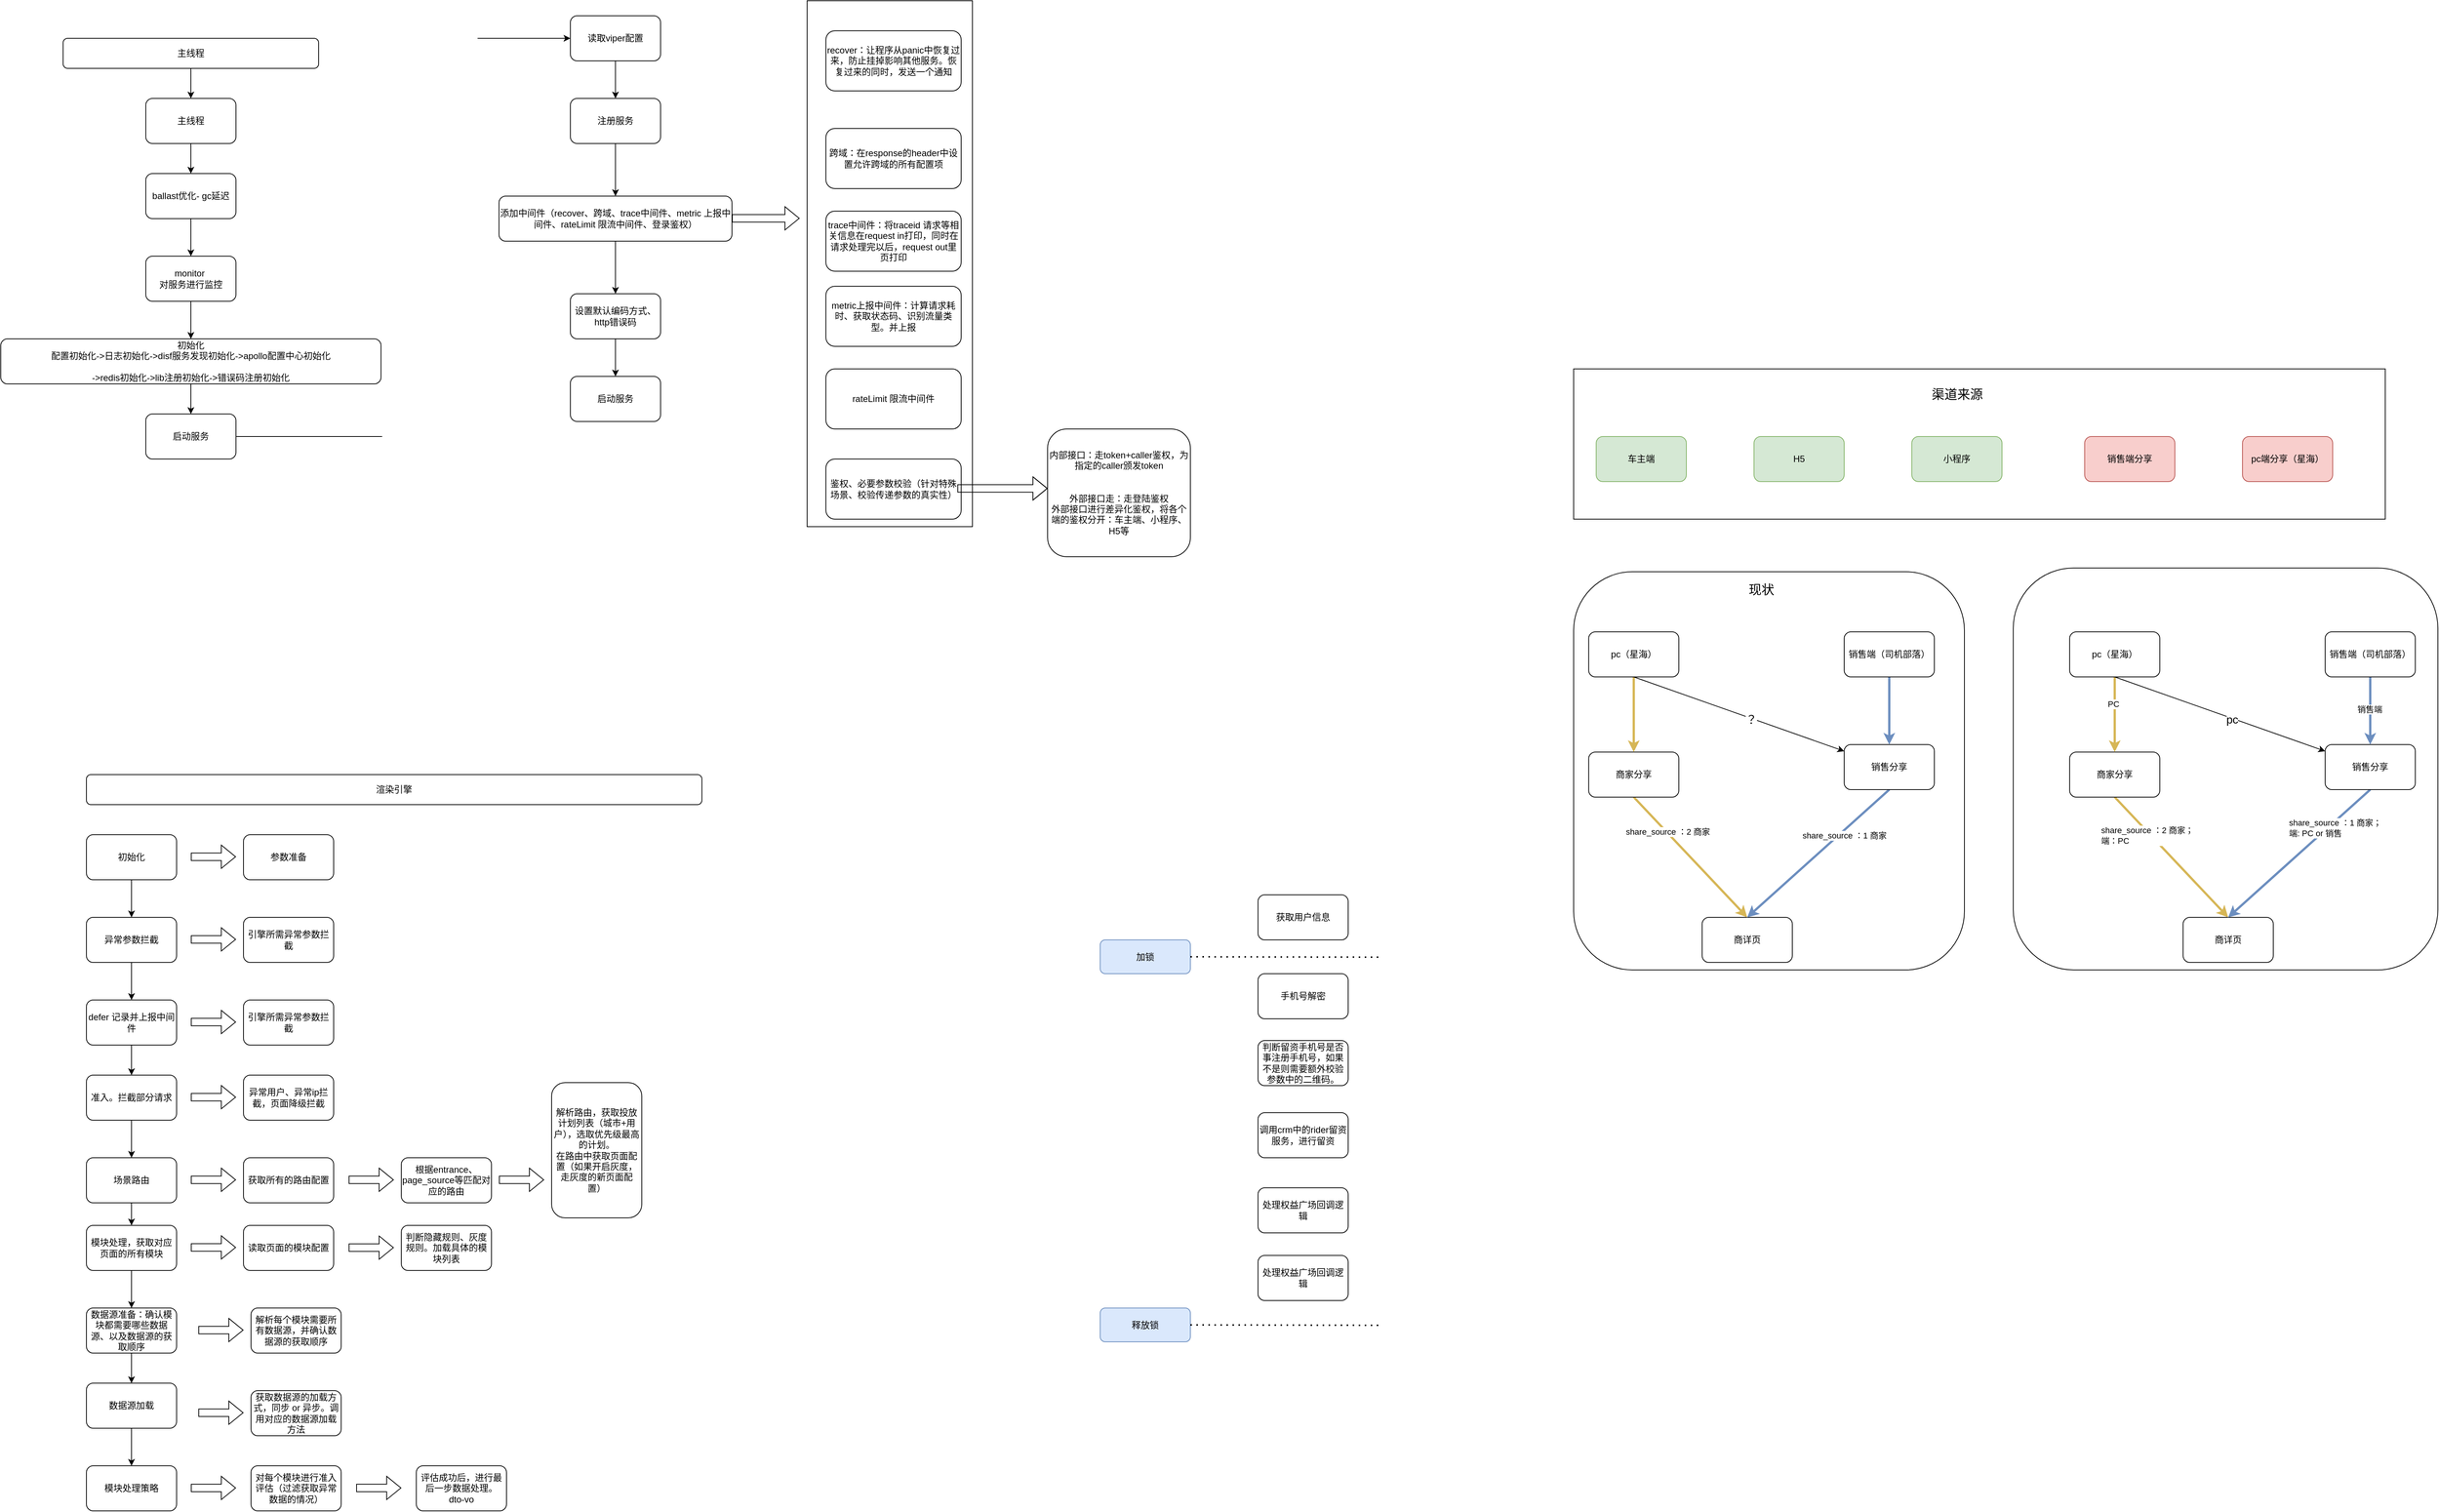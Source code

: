 <mxfile version="24.4.13" type="github">
  <diagram name="第 1 页" id="m2qNsplwGHYHztVNJcIK">
    <mxGraphModel dx="1140" dy="723" grid="1" gridSize="10" guides="1" tooltips="1" connect="1" arrows="1" fold="1" page="1" pageScale="1" pageWidth="827" pageHeight="1169" math="0" shadow="0">
      <root>
        <mxCell id="0" />
        <mxCell id="1" parent="0" />
        <mxCell id="RBHkO7N98Kv7FP020_PO-39" value="" style="rounded=0;whiteSpace=wrap;html=1;" vertex="1" parent="1">
          <mxGeometry x="2310" y="800" width="1080" height="200" as="geometry" />
        </mxCell>
        <mxCell id="RBHkO7N98Kv7FP020_PO-33" value="" style="rounded=1;whiteSpace=wrap;html=1;" vertex="1" parent="1">
          <mxGeometry x="2895" y="1065" width="565" height="535" as="geometry" />
        </mxCell>
        <mxCell id="RBHkO7N98Kv7FP020_PO-32" value="" style="rounded=1;whiteSpace=wrap;html=1;" vertex="1" parent="1">
          <mxGeometry x="2310" y="1070" width="520" height="530" as="geometry" />
        </mxCell>
        <mxCell id="95k89rPFp5nztIDtfaFW-7" value="" style="rounded=0;whiteSpace=wrap;html=1;" parent="1" vertex="1">
          <mxGeometry x="1290" y="310" width="220" height="700" as="geometry" />
        </mxCell>
        <mxCell id="81ZPTf6w29WsHrpijZJo-10" style="edgeStyle=orthogonalEdgeStyle;rounded=0;orthogonalLoop=1;jettySize=auto;html=1;exitX=0.5;exitY=1;exitDx=0;exitDy=0;" parent="1" source="81ZPTf6w29WsHrpijZJo-3" target="81ZPTf6w29WsHrpijZJo-5" edge="1">
          <mxGeometry relative="1" as="geometry" />
        </mxCell>
        <mxCell id="81ZPTf6w29WsHrpijZJo-3" value="主线程" style="rounded=1;whiteSpace=wrap;html=1;" parent="1" vertex="1">
          <mxGeometry x="300" y="360" width="340" height="40" as="geometry" />
        </mxCell>
        <mxCell id="81ZPTf6w29WsHrpijZJo-12" style="edgeStyle=orthogonalEdgeStyle;rounded=0;orthogonalLoop=1;jettySize=auto;html=1;exitX=0.5;exitY=1;exitDx=0;exitDy=0;entryX=0.5;entryY=0;entryDx=0;entryDy=0;" parent="1" source="81ZPTf6w29WsHrpijZJo-4" target="81ZPTf6w29WsHrpijZJo-7" edge="1">
          <mxGeometry relative="1" as="geometry" />
        </mxCell>
        <mxCell id="81ZPTf6w29WsHrpijZJo-4" value="ballast优化- gc延迟" style="rounded=1;whiteSpace=wrap;html=1;" parent="1" vertex="1">
          <mxGeometry x="410" y="540" width="120" height="60" as="geometry" />
        </mxCell>
        <mxCell id="81ZPTf6w29WsHrpijZJo-11" style="edgeStyle=orthogonalEdgeStyle;rounded=0;orthogonalLoop=1;jettySize=auto;html=1;exitX=0.5;exitY=1;exitDx=0;exitDy=0;entryX=0.5;entryY=0;entryDx=0;entryDy=0;" parent="1" source="81ZPTf6w29WsHrpijZJo-5" target="81ZPTf6w29WsHrpijZJo-4" edge="1">
          <mxGeometry relative="1" as="geometry" />
        </mxCell>
        <mxCell id="81ZPTf6w29WsHrpijZJo-5" value="主线程" style="rounded=1;whiteSpace=wrap;html=1;" parent="1" vertex="1">
          <mxGeometry x="410" y="440" width="120" height="60" as="geometry" />
        </mxCell>
        <mxCell id="81ZPTf6w29WsHrpijZJo-19" style="edgeStyle=orthogonalEdgeStyle;rounded=0;orthogonalLoop=1;jettySize=auto;html=1;exitX=0.5;exitY=1;exitDx=0;exitDy=0;" parent="1" source="81ZPTf6w29WsHrpijZJo-6" target="81ZPTf6w29WsHrpijZJo-15" edge="1">
          <mxGeometry relative="1" as="geometry" />
        </mxCell>
        <mxCell id="81ZPTf6w29WsHrpijZJo-6" value="读取viper配置" style="rounded=1;whiteSpace=wrap;html=1;" parent="1" vertex="1">
          <mxGeometry x="975" y="330" width="120" height="60" as="geometry" />
        </mxCell>
        <mxCell id="81ZPTf6w29WsHrpijZJo-13" style="edgeStyle=orthogonalEdgeStyle;rounded=0;orthogonalLoop=1;jettySize=auto;html=1;exitX=0.5;exitY=1;exitDx=0;exitDy=0;entryX=0.5;entryY=0;entryDx=0;entryDy=0;" parent="1" source="81ZPTf6w29WsHrpijZJo-7" target="81ZPTf6w29WsHrpijZJo-8" edge="1">
          <mxGeometry relative="1" as="geometry" />
        </mxCell>
        <mxCell id="81ZPTf6w29WsHrpijZJo-7" value="monitor&amp;nbsp;&lt;div&gt;对服务进行监控&lt;/div&gt;" style="rounded=1;whiteSpace=wrap;html=1;" parent="1" vertex="1">
          <mxGeometry x="410" y="650" width="120" height="60" as="geometry" />
        </mxCell>
        <mxCell id="81ZPTf6w29WsHrpijZJo-14" style="edgeStyle=orthogonalEdgeStyle;rounded=0;orthogonalLoop=1;jettySize=auto;html=1;exitX=0.5;exitY=1;exitDx=0;exitDy=0;" parent="1" source="81ZPTf6w29WsHrpijZJo-8" target="81ZPTf6w29WsHrpijZJo-9" edge="1">
          <mxGeometry relative="1" as="geometry" />
        </mxCell>
        <mxCell id="81ZPTf6w29WsHrpijZJo-8" value="初始化&lt;div&gt;&lt;div&gt;配置初始化-&amp;gt;日志初始化-&amp;gt;disf服务发现初始化-&amp;gt;apollo配置中心初始化&lt;/div&gt;&lt;div&gt;&amp;nbsp; &amp;nbsp;&amp;nbsp;&lt;/div&gt;&lt;div&gt;-&amp;gt;redis初始化-&amp;gt;lib注册初始化-&amp;gt;错误码注册初始化&lt;/div&gt;&lt;/div&gt;" style="rounded=1;whiteSpace=wrap;html=1;" parent="1" vertex="1">
          <mxGeometry x="217" y="760" width="506" height="60" as="geometry" />
        </mxCell>
        <mxCell id="81ZPTf6w29WsHrpijZJo-18" style="rounded=0;orthogonalLoop=1;jettySize=auto;html=1;exitX=1;exitY=0.5;exitDx=0;exitDy=0;entryX=0;entryY=0.5;entryDx=0;entryDy=0;edgeStyle=orthogonalEdgeStyle;" parent="1" source="81ZPTf6w29WsHrpijZJo-9" target="81ZPTf6w29WsHrpijZJo-6" edge="1">
          <mxGeometry relative="1" as="geometry" />
        </mxCell>
        <mxCell id="81ZPTf6w29WsHrpijZJo-9" value="启动服务" style="rounded=1;whiteSpace=wrap;html=1;" parent="1" vertex="1">
          <mxGeometry x="410" y="860" width="120" height="60" as="geometry" />
        </mxCell>
        <mxCell id="81ZPTf6w29WsHrpijZJo-20" style="edgeStyle=orthogonalEdgeStyle;rounded=0;orthogonalLoop=1;jettySize=auto;html=1;exitX=0.5;exitY=1;exitDx=0;exitDy=0;" parent="1" source="81ZPTf6w29WsHrpijZJo-15" target="81ZPTf6w29WsHrpijZJo-16" edge="1">
          <mxGeometry relative="1" as="geometry" />
        </mxCell>
        <mxCell id="81ZPTf6w29WsHrpijZJo-15" value="注册服务" style="rounded=1;whiteSpace=wrap;html=1;" parent="1" vertex="1">
          <mxGeometry x="975" y="440" width="120" height="60" as="geometry" />
        </mxCell>
        <mxCell id="81ZPTf6w29WsHrpijZJo-21" style="edgeStyle=orthogonalEdgeStyle;rounded=0;orthogonalLoop=1;jettySize=auto;html=1;exitX=0.5;exitY=1;exitDx=0;exitDy=0;entryX=0.5;entryY=0;entryDx=0;entryDy=0;" parent="1" source="81ZPTf6w29WsHrpijZJo-16" target="81ZPTf6w29WsHrpijZJo-17" edge="1">
          <mxGeometry relative="1" as="geometry" />
        </mxCell>
        <mxCell id="81ZPTf6w29WsHrpijZJo-16" value="添加中间件（recover、跨域、trace中间件、metric 上报中间件、rateLimit 限流中间件、登录鉴权）" style="rounded=1;whiteSpace=wrap;html=1;" parent="1" vertex="1">
          <mxGeometry x="880" y="570" width="310" height="60" as="geometry" />
        </mxCell>
        <mxCell id="gUGXTbBGe3uuQuenIkA3-2" style="edgeStyle=orthogonalEdgeStyle;rounded=0;orthogonalLoop=1;jettySize=auto;html=1;exitX=0.5;exitY=1;exitDx=0;exitDy=0;" parent="1" source="81ZPTf6w29WsHrpijZJo-17" target="gUGXTbBGe3uuQuenIkA3-1" edge="1">
          <mxGeometry relative="1" as="geometry" />
        </mxCell>
        <mxCell id="81ZPTf6w29WsHrpijZJo-17" value="设置默认编码方式、http错误码" style="rounded=1;whiteSpace=wrap;html=1;" parent="1" vertex="1">
          <mxGeometry x="975" y="700" width="120" height="60" as="geometry" />
        </mxCell>
        <mxCell id="gUGXTbBGe3uuQuenIkA3-1" value="启动服务" style="rounded=1;whiteSpace=wrap;html=1;" parent="1" vertex="1">
          <mxGeometry x="975" y="810" width="120" height="60" as="geometry" />
        </mxCell>
        <mxCell id="gUGXTbBGe3uuQuenIkA3-3" value="渲染引擎" style="rounded=1;whiteSpace=wrap;html=1;" parent="1" vertex="1">
          <mxGeometry x="331" y="1340" width="819" height="40" as="geometry" />
        </mxCell>
        <mxCell id="gUGXTbBGe3uuQuenIkA3-8" value="" style="shape=flexArrow;endArrow=classic;html=1;rounded=0;" parent="1" edge="1">
          <mxGeometry width="50" height="50" relative="1" as="geometry">
            <mxPoint x="1190" y="599.58" as="sourcePoint" />
            <mxPoint x="1280" y="599.58" as="targetPoint" />
          </mxGeometry>
        </mxCell>
        <mxCell id="gUGXTbBGe3uuQuenIkA3-9" value="recover：让程序从panic中恢复过来，防止挂掉影响其他服务。恢复过来的同时，发送一个通知" style="rounded=1;whiteSpace=wrap;html=1;" parent="1" vertex="1">
          <mxGeometry x="1315" y="350" width="180" height="80" as="geometry" />
        </mxCell>
        <mxCell id="gUGXTbBGe3uuQuenIkA3-10" value="trace中间件：将traceid 请求等相关信息在request in打印，同时在请求处理完以后，request out里页打印" style="rounded=1;whiteSpace=wrap;html=1;" parent="1" vertex="1">
          <mxGeometry x="1315" y="590" width="180" height="80" as="geometry" />
        </mxCell>
        <mxCell id="gUGXTbBGe3uuQuenIkA3-11" value="跨域：在response的header中设置允许跨域的所有配置项" style="rounded=1;whiteSpace=wrap;html=1;" parent="1" vertex="1">
          <mxGeometry x="1315" y="480" width="180" height="80" as="geometry" />
        </mxCell>
        <mxCell id="95k89rPFp5nztIDtfaFW-2" value="metric上报中间件：计算请求耗时、获取状态码、识别流量类型。并上报" style="rounded=1;whiteSpace=wrap;html=1;" parent="1" vertex="1">
          <mxGeometry x="1315" y="690" width="180" height="80" as="geometry" />
        </mxCell>
        <mxCell id="95k89rPFp5nztIDtfaFW-3" value="rateLimit 限流中间件" style="rounded=1;whiteSpace=wrap;html=1;" parent="1" vertex="1">
          <mxGeometry x="1315" y="800" width="180" height="80" as="geometry" />
        </mxCell>
        <mxCell id="95k89rPFp5nztIDtfaFW-4" value="鉴权、必要参数校验（针对特殊场景、校验传递参数的真实性）" style="rounded=1;whiteSpace=wrap;html=1;" parent="1" vertex="1">
          <mxGeometry x="1315" y="920" width="180" height="80" as="geometry" />
        </mxCell>
        <mxCell id="95k89rPFp5nztIDtfaFW-5" value="" style="shape=flexArrow;endArrow=classic;html=1;rounded=0;" parent="1" edge="1">
          <mxGeometry width="50" height="50" relative="1" as="geometry">
            <mxPoint x="1490" y="959.17" as="sourcePoint" />
            <mxPoint x="1610" y="959.17" as="targetPoint" />
            <Array as="points">
              <mxPoint x="1505" y="959.17" />
            </Array>
          </mxGeometry>
        </mxCell>
        <mxCell id="95k89rPFp5nztIDtfaFW-6" value="内部接口：走token+caller鉴权，为指定的caller颁发token&lt;div&gt;&lt;span style=&quot;background-color: initial;&quot;&gt;&lt;br&gt;&lt;/span&gt;&lt;/div&gt;&lt;div&gt;&lt;span style=&quot;background-color: initial;&quot;&gt;&lt;br&gt;&lt;/span&gt;&lt;/div&gt;&lt;div&gt;&lt;span style=&quot;background-color: initial;&quot;&gt;外部接口走：走登陆鉴权&lt;/span&gt;&lt;div&gt;外部接口进行差异化鉴权，将各个端的鉴权分开：车主端、小程序、H5等&lt;/div&gt;&lt;/div&gt;" style="rounded=1;whiteSpace=wrap;html=1;" parent="1" vertex="1">
          <mxGeometry x="1610" y="880" width="190" height="170" as="geometry" />
        </mxCell>
        <mxCell id="95k89rPFp5nztIDtfaFW-16" style="edgeStyle=orthogonalEdgeStyle;rounded=0;orthogonalLoop=1;jettySize=auto;html=1;exitX=0.5;exitY=1;exitDx=0;exitDy=0;" parent="1" source="95k89rPFp5nztIDtfaFW-9" target="95k89rPFp5nztIDtfaFW-10" edge="1">
          <mxGeometry relative="1" as="geometry" />
        </mxCell>
        <mxCell id="95k89rPFp5nztIDtfaFW-9" value="初始化" style="rounded=1;whiteSpace=wrap;html=1;" parent="1" vertex="1">
          <mxGeometry x="331" y="1420" width="120" height="60" as="geometry" />
        </mxCell>
        <mxCell id="95k89rPFp5nztIDtfaFW-17" style="edgeStyle=orthogonalEdgeStyle;rounded=0;orthogonalLoop=1;jettySize=auto;html=1;exitX=0.5;exitY=1;exitDx=0;exitDy=0;" parent="1" source="95k89rPFp5nztIDtfaFW-10" target="95k89rPFp5nztIDtfaFW-11" edge="1">
          <mxGeometry relative="1" as="geometry" />
        </mxCell>
        <mxCell id="95k89rPFp5nztIDtfaFW-10" value="异常参数拦截" style="rounded=1;whiteSpace=wrap;html=1;" parent="1" vertex="1">
          <mxGeometry x="331" y="1530" width="120" height="60" as="geometry" />
        </mxCell>
        <mxCell id="95k89rPFp5nztIDtfaFW-18" style="edgeStyle=orthogonalEdgeStyle;rounded=0;orthogonalLoop=1;jettySize=auto;html=1;exitX=0.5;exitY=1;exitDx=0;exitDy=0;" parent="1" source="95k89rPFp5nztIDtfaFW-11" target="95k89rPFp5nztIDtfaFW-12" edge="1">
          <mxGeometry relative="1" as="geometry" />
        </mxCell>
        <mxCell id="95k89rPFp5nztIDtfaFW-11" value="defer 记录并上报中间件" style="rounded=1;whiteSpace=wrap;html=1;" parent="1" vertex="1">
          <mxGeometry x="331" y="1640" width="120" height="60" as="geometry" />
        </mxCell>
        <mxCell id="95k89rPFp5nztIDtfaFW-19" style="edgeStyle=orthogonalEdgeStyle;rounded=0;orthogonalLoop=1;jettySize=auto;html=1;exitX=0.5;exitY=1;exitDx=0;exitDy=0;" parent="1" source="95k89rPFp5nztIDtfaFW-12" target="95k89rPFp5nztIDtfaFW-13" edge="1">
          <mxGeometry relative="1" as="geometry" />
        </mxCell>
        <mxCell id="95k89rPFp5nztIDtfaFW-12" value="准入。拦截部分请求&lt;span style=&quot;color: rgba(0, 0, 0, 0); font-family: monospace; font-size: 0px; text-align: start; text-wrap: nowrap;&quot;&gt;%3CmxGraphModel%3E%3Croot%3E%3CmxCell%20id%3D%220%22%2F%3E%3CmxCell%20id%3D%221%22%20parent%3D%220%22%2F%3E%3CmxCell%20id%3D%222%22%20value%3D%22defer%20%E8%AE%B0%E5%BD%95%E5%B9%B6%E4%B8%8A%E6%8A%A5%E4%B8%AD%E9%97%B4%E4%BB%B6%22%20style%3D%22rounded%3D1%3BwhiteSpace%3Dwrap%3Bhtml%3D1%3B%22%20vertex%3D%221%22%20parent%3D%221%22%3E%3CmxGeometry%20x%3D%22680%22%20y%3D%221420%22%20width%3D%22120%22%20height%3D%2260%22%20as%3D%22geometry%22%2F%3E%3C%2FmxCell%3E%3C%2Froot%3E%3C%2FmxGraphModel%3E&lt;/span&gt;" style="rounded=1;whiteSpace=wrap;html=1;" parent="1" vertex="1">
          <mxGeometry x="331" y="1740" width="120" height="60" as="geometry" />
        </mxCell>
        <mxCell id="95k89rPFp5nztIDtfaFW-20" style="edgeStyle=orthogonalEdgeStyle;rounded=0;orthogonalLoop=1;jettySize=auto;html=1;exitX=0.5;exitY=1;exitDx=0;exitDy=0;" parent="1" source="95k89rPFp5nztIDtfaFW-13" target="95k89rPFp5nztIDtfaFW-14" edge="1">
          <mxGeometry relative="1" as="geometry" />
        </mxCell>
        <mxCell id="95k89rPFp5nztIDtfaFW-13" value="场景路由" style="rounded=1;whiteSpace=wrap;html=1;" parent="1" vertex="1">
          <mxGeometry x="331" y="1850" width="120" height="60" as="geometry" />
        </mxCell>
        <mxCell id="95k89rPFp5nztIDtfaFW-21" style="edgeStyle=orthogonalEdgeStyle;rounded=0;orthogonalLoop=1;jettySize=auto;html=1;exitX=0.5;exitY=1;exitDx=0;exitDy=0;" parent="1" source="95k89rPFp5nztIDtfaFW-14" target="95k89rPFp5nztIDtfaFW-22" edge="1">
          <mxGeometry relative="1" as="geometry">
            <mxPoint x="391.0" y="2050" as="targetPoint" />
          </mxGeometry>
        </mxCell>
        <mxCell id="95k89rPFp5nztIDtfaFW-14" value="模块处理，获取对应页面的所有模块" style="rounded=1;whiteSpace=wrap;html=1;" parent="1" vertex="1">
          <mxGeometry x="331" y="1940" width="120" height="60" as="geometry" />
        </mxCell>
        <mxCell id="95k89rPFp5nztIDtfaFW-25" style="edgeStyle=orthogonalEdgeStyle;rounded=0;orthogonalLoop=1;jettySize=auto;html=1;exitX=0.5;exitY=1;exitDx=0;exitDy=0;" parent="1" source="95k89rPFp5nztIDtfaFW-22" target="95k89rPFp5nztIDtfaFW-24" edge="1">
          <mxGeometry relative="1" as="geometry" />
        </mxCell>
        <mxCell id="95k89rPFp5nztIDtfaFW-22" value="数据源准备：确认模块都需要哪些数据源、以及数据源的获取顺序" style="rounded=1;whiteSpace=wrap;html=1;" parent="1" vertex="1">
          <mxGeometry x="331" y="2050" width="120" height="60" as="geometry" />
        </mxCell>
        <mxCell id="95k89rPFp5nztIDtfaFW-27" style="edgeStyle=orthogonalEdgeStyle;rounded=0;orthogonalLoop=1;jettySize=auto;html=1;exitX=0.5;exitY=1;exitDx=0;exitDy=0;" parent="1" source="95k89rPFp5nztIDtfaFW-24" target="95k89rPFp5nztIDtfaFW-26" edge="1">
          <mxGeometry relative="1" as="geometry" />
        </mxCell>
        <mxCell id="95k89rPFp5nztIDtfaFW-24" value="数据源加载" style="rounded=1;whiteSpace=wrap;html=1;" parent="1" vertex="1">
          <mxGeometry x="331" y="2150" width="120" height="60" as="geometry" />
        </mxCell>
        <mxCell id="95k89rPFp5nztIDtfaFW-26" value="模块处理策略" style="rounded=1;whiteSpace=wrap;html=1;" parent="1" vertex="1">
          <mxGeometry x="331" y="2260" width="120" height="60" as="geometry" />
        </mxCell>
        <mxCell id="95k89rPFp5nztIDtfaFW-29" value="" style="shape=flexArrow;endArrow=classic;html=1;rounded=0;" parent="1" edge="1">
          <mxGeometry width="50" height="50" relative="1" as="geometry">
            <mxPoint x="470" y="1449.33" as="sourcePoint" />
            <mxPoint x="530" y="1449.33" as="targetPoint" />
          </mxGeometry>
        </mxCell>
        <mxCell id="95k89rPFp5nztIDtfaFW-30" value="参数准备" style="rounded=1;whiteSpace=wrap;html=1;" parent="1" vertex="1">
          <mxGeometry x="540" y="1420" width="120" height="60" as="geometry" />
        </mxCell>
        <mxCell id="95k89rPFp5nztIDtfaFW-31" value="" style="shape=flexArrow;endArrow=classic;html=1;rounded=0;" parent="1" edge="1">
          <mxGeometry width="50" height="50" relative="1" as="geometry">
            <mxPoint x="470" y="1559.33" as="sourcePoint" />
            <mxPoint x="530" y="1559.33" as="targetPoint" />
          </mxGeometry>
        </mxCell>
        <mxCell id="95k89rPFp5nztIDtfaFW-32" value="引擎所需异常参数拦截" style="rounded=1;whiteSpace=wrap;html=1;" parent="1" vertex="1">
          <mxGeometry x="540" y="1530" width="120" height="60" as="geometry" />
        </mxCell>
        <mxCell id="95k89rPFp5nztIDtfaFW-33" value="" style="shape=flexArrow;endArrow=classic;html=1;rounded=0;" parent="1" edge="1">
          <mxGeometry width="50" height="50" relative="1" as="geometry">
            <mxPoint x="470" y="1669.33" as="sourcePoint" />
            <mxPoint x="530" y="1669.33" as="targetPoint" />
          </mxGeometry>
        </mxCell>
        <mxCell id="95k89rPFp5nztIDtfaFW-34" value="引擎所需异常参数拦截" style="rounded=1;whiteSpace=wrap;html=1;" parent="1" vertex="1">
          <mxGeometry x="540" y="1640" width="120" height="60" as="geometry" />
        </mxCell>
        <mxCell id="95k89rPFp5nztIDtfaFW-35" value="" style="shape=flexArrow;endArrow=classic;html=1;rounded=0;" parent="1" edge="1">
          <mxGeometry width="50" height="50" relative="1" as="geometry">
            <mxPoint x="470" y="1769.33" as="sourcePoint" />
            <mxPoint x="530" y="1769.33" as="targetPoint" />
          </mxGeometry>
        </mxCell>
        <mxCell id="95k89rPFp5nztIDtfaFW-36" value="异常用户、异常ip拦截，页面降级拦截" style="rounded=1;whiteSpace=wrap;html=1;" parent="1" vertex="1">
          <mxGeometry x="540" y="1740" width="120" height="60" as="geometry" />
        </mxCell>
        <mxCell id="95k89rPFp5nztIDtfaFW-38" value="" style="shape=flexArrow;endArrow=classic;html=1;rounded=0;" parent="1" edge="1">
          <mxGeometry width="50" height="50" relative="1" as="geometry">
            <mxPoint x="470" y="1879.33" as="sourcePoint" />
            <mxPoint x="530" y="1879.33" as="targetPoint" />
          </mxGeometry>
        </mxCell>
        <mxCell id="95k89rPFp5nztIDtfaFW-39" value="获取所有的路由配置" style="rounded=1;whiteSpace=wrap;html=1;" parent="1" vertex="1">
          <mxGeometry x="540" y="1850" width="120" height="60" as="geometry" />
        </mxCell>
        <mxCell id="95k89rPFp5nztIDtfaFW-41" value="" style="shape=flexArrow;endArrow=classic;html=1;rounded=0;" parent="1" edge="1">
          <mxGeometry width="50" height="50" relative="1" as="geometry">
            <mxPoint x="680" y="1879.33" as="sourcePoint" />
            <mxPoint x="740" y="1879.33" as="targetPoint" />
          </mxGeometry>
        </mxCell>
        <mxCell id="95k89rPFp5nztIDtfaFW-42" value="根据entrance、page_source等匹配对应的路由" style="rounded=1;whiteSpace=wrap;html=1;" parent="1" vertex="1">
          <mxGeometry x="750" y="1850" width="120" height="60" as="geometry" />
        </mxCell>
        <mxCell id="95k89rPFp5nztIDtfaFW-44" value="" style="shape=flexArrow;endArrow=classic;html=1;rounded=0;" parent="1" edge="1">
          <mxGeometry width="50" height="50" relative="1" as="geometry">
            <mxPoint x="880" y="1879.33" as="sourcePoint" />
            <mxPoint x="940" y="1879.33" as="targetPoint" />
          </mxGeometry>
        </mxCell>
        <mxCell id="95k89rPFp5nztIDtfaFW-45" value="解析路由，获取投放计划列表（城市+用户），选取优先级最高的计划。&lt;div&gt;在路由中获取页面配置（如果开启灰度，走灰度的新页面配置）&lt;br&gt;&lt;/div&gt;" style="rounded=1;whiteSpace=wrap;html=1;" parent="1" vertex="1">
          <mxGeometry x="950" y="1750" width="120" height="180" as="geometry" />
        </mxCell>
        <mxCell id="95k89rPFp5nztIDtfaFW-48" value="" style="shape=flexArrow;endArrow=classic;html=1;rounded=0;" parent="1" edge="1">
          <mxGeometry width="50" height="50" relative="1" as="geometry">
            <mxPoint x="470" y="1969.33" as="sourcePoint" />
            <mxPoint x="530" y="1969.33" as="targetPoint" />
          </mxGeometry>
        </mxCell>
        <mxCell id="95k89rPFp5nztIDtfaFW-49" value="读取页面的模块配置" style="rounded=1;whiteSpace=wrap;html=1;" parent="1" vertex="1">
          <mxGeometry x="540" y="1940" width="120" height="60" as="geometry" />
        </mxCell>
        <mxCell id="95k89rPFp5nztIDtfaFW-50" value="判断隐藏规则、灰度规则。加载具体的模块列表" style="rounded=1;whiteSpace=wrap;html=1;" parent="1" vertex="1">
          <mxGeometry x="750" y="1940" width="120" height="60" as="geometry" />
        </mxCell>
        <mxCell id="95k89rPFp5nztIDtfaFW-51" value="" style="shape=flexArrow;endArrow=classic;html=1;rounded=0;" parent="1" edge="1">
          <mxGeometry width="50" height="50" relative="1" as="geometry">
            <mxPoint x="680" y="1969.62" as="sourcePoint" />
            <mxPoint x="740" y="1969.62" as="targetPoint" />
          </mxGeometry>
        </mxCell>
        <mxCell id="95k89rPFp5nztIDtfaFW-54" value="" style="shape=flexArrow;endArrow=classic;html=1;rounded=0;" parent="1" edge="1">
          <mxGeometry width="50" height="50" relative="1" as="geometry">
            <mxPoint x="480" y="2079.33" as="sourcePoint" />
            <mxPoint x="540" y="2079.33" as="targetPoint" />
          </mxGeometry>
        </mxCell>
        <mxCell id="95k89rPFp5nztIDtfaFW-55" value="解析每个模块需要所有数据源，并确认数据源的获取顺序" style="rounded=1;whiteSpace=wrap;html=1;" parent="1" vertex="1">
          <mxGeometry x="550" y="2050" width="120" height="60" as="geometry" />
        </mxCell>
        <mxCell id="95k89rPFp5nztIDtfaFW-57" value="" style="shape=flexArrow;endArrow=classic;html=1;rounded=0;" parent="1" edge="1">
          <mxGeometry width="50" height="50" relative="1" as="geometry">
            <mxPoint x="480" y="2189.33" as="sourcePoint" />
            <mxPoint x="540" y="2189.33" as="targetPoint" />
          </mxGeometry>
        </mxCell>
        <mxCell id="95k89rPFp5nztIDtfaFW-58" value="获取数据源的加载方式，同步 or 异步。调用对应的数据源加载方法" style="rounded=1;whiteSpace=wrap;html=1;" parent="1" vertex="1">
          <mxGeometry x="550" y="2160" width="120" height="60" as="geometry" />
        </mxCell>
        <mxCell id="95k89rPFp5nztIDtfaFW-59" value="对每个模块进行准入评估（过滤获取异常数据的情况）" style="rounded=1;whiteSpace=wrap;html=1;" parent="1" vertex="1">
          <mxGeometry x="550" y="2260" width="120" height="60" as="geometry" />
        </mxCell>
        <mxCell id="95k89rPFp5nztIDtfaFW-60" value="" style="shape=flexArrow;endArrow=classic;html=1;rounded=0;" parent="1" edge="1">
          <mxGeometry width="50" height="50" relative="1" as="geometry">
            <mxPoint x="470" y="2289.47" as="sourcePoint" />
            <mxPoint x="530" y="2289.47" as="targetPoint" />
          </mxGeometry>
        </mxCell>
        <mxCell id="95k89rPFp5nztIDtfaFW-61" value="评估成功后，进行最后一步数据处理。&lt;div&gt;dto-vo&lt;/div&gt;" style="rounded=1;whiteSpace=wrap;html=1;" parent="1" vertex="1">
          <mxGeometry x="770" y="2260" width="120" height="60" as="geometry" />
        </mxCell>
        <mxCell id="95k89rPFp5nztIDtfaFW-62" value="" style="shape=flexArrow;endArrow=classic;html=1;rounded=0;" parent="1" edge="1">
          <mxGeometry width="50" height="50" relative="1" as="geometry">
            <mxPoint x="690" y="2289.47" as="sourcePoint" />
            <mxPoint x="750" y="2289.47" as="targetPoint" />
          </mxGeometry>
        </mxCell>
        <mxCell id="RKi0RXdLV3BBvAYUonXw-1" value="获取用户信息" style="rounded=1;whiteSpace=wrap;html=1;" parent="1" vertex="1">
          <mxGeometry x="1890" y="1500" width="120" height="60" as="geometry" />
        </mxCell>
        <mxCell id="RKi0RXdLV3BBvAYUonXw-2" value="加锁" style="rounded=1;whiteSpace=wrap;html=1;fillColor=#dae8fc;strokeColor=#6c8ebf;" parent="1" vertex="1">
          <mxGeometry x="1680" y="1560" width="120" height="45" as="geometry" />
        </mxCell>
        <mxCell id="RKi0RXdLV3BBvAYUonXw-3" value="手机号解密" style="rounded=1;whiteSpace=wrap;html=1;" parent="1" vertex="1">
          <mxGeometry x="1890" y="1605" width="120" height="60" as="geometry" />
        </mxCell>
        <mxCell id="RKi0RXdLV3BBvAYUonXw-4" value="" style="endArrow=none;dashed=1;html=1;dashPattern=1 3;strokeWidth=2;rounded=0;exitX=1;exitY=0.5;exitDx=0;exitDy=0;" parent="1" source="RKi0RXdLV3BBvAYUonXw-2" edge="1">
          <mxGeometry width="50" height="50" relative="1" as="geometry">
            <mxPoint x="1800" y="1705" as="sourcePoint" />
            <mxPoint x="2050" y="1583" as="targetPoint" />
          </mxGeometry>
        </mxCell>
        <mxCell id="RKi0RXdLV3BBvAYUonXw-5" value="判断留资手机号是否事注册手机号，如果不是则需要额外校验参数中的二维码。" style="rounded=1;whiteSpace=wrap;html=1;" parent="1" vertex="1">
          <mxGeometry x="1890" y="1694" width="120" height="60" as="geometry" />
        </mxCell>
        <mxCell id="RKi0RXdLV3BBvAYUonXw-6" value="调用crm中的rider留资服务，进行留资" style="rounded=1;whiteSpace=wrap;html=1;" parent="1" vertex="1">
          <mxGeometry x="1890" y="1790" width="120" height="60" as="geometry" />
        </mxCell>
        <mxCell id="RKi0RXdLV3BBvAYUonXw-7" value="处理权益广场回调逻辑" style="rounded=1;whiteSpace=wrap;html=1;" parent="1" vertex="1">
          <mxGeometry x="1890" y="1890" width="120" height="60" as="geometry" />
        </mxCell>
        <mxCell id="RKi0RXdLV3BBvAYUonXw-8" value="释放锁" style="rounded=1;whiteSpace=wrap;html=1;fillColor=#dae8fc;strokeColor=#6c8ebf;" parent="1" vertex="1">
          <mxGeometry x="1680" y="2050" width="120" height="45" as="geometry" />
        </mxCell>
        <mxCell id="RKi0RXdLV3BBvAYUonXw-9" value="" style="endArrow=none;dashed=1;html=1;dashPattern=1 3;strokeWidth=2;rounded=0;exitX=1;exitY=0.5;exitDx=0;exitDy=0;" parent="1" source="RKi0RXdLV3BBvAYUonXw-8" edge="1">
          <mxGeometry width="50" height="50" relative="1" as="geometry">
            <mxPoint x="1800" y="2195" as="sourcePoint" />
            <mxPoint x="2050" y="2073" as="targetPoint" />
          </mxGeometry>
        </mxCell>
        <mxCell id="RKi0RXdLV3BBvAYUonXw-10" value="处理权益广场回调逻辑" style="rounded=1;whiteSpace=wrap;html=1;" parent="1" vertex="1">
          <mxGeometry x="1890" y="1980" width="120" height="60" as="geometry" />
        </mxCell>
        <mxCell id="RBHkO7N98Kv7FP020_PO-2" value="商详页" style="rounded=1;whiteSpace=wrap;html=1;" vertex="1" parent="1">
          <mxGeometry x="2481" y="1530" width="120" height="60" as="geometry" />
        </mxCell>
        <mxCell id="RBHkO7N98Kv7FP020_PO-11" style="rounded=0;orthogonalLoop=1;jettySize=auto;html=1;exitX=0.5;exitY=1;exitDx=0;exitDy=0;entryX=0.5;entryY=0;entryDx=0;entryDy=0;strokeWidth=3;fillColor=#fff2cc;strokeColor=#d6b656;" edge="1" parent="1" source="RBHkO7N98Kv7FP020_PO-4" target="RBHkO7N98Kv7FP020_PO-2">
          <mxGeometry relative="1" as="geometry" />
        </mxCell>
        <mxCell id="RBHkO7N98Kv7FP020_PO-13" value="share_source ：2 商家" style="edgeLabel;html=1;align=center;verticalAlign=middle;resizable=0;points=[];" vertex="1" connectable="0" parent="RBHkO7N98Kv7FP020_PO-11">
          <mxGeometry x="-0.425" y="1" relative="1" as="geometry">
            <mxPoint as="offset" />
          </mxGeometry>
        </mxCell>
        <mxCell id="RBHkO7N98Kv7FP020_PO-4" value="商家分享" style="rounded=1;whiteSpace=wrap;html=1;" vertex="1" parent="1">
          <mxGeometry x="2330" y="1310" width="120" height="60" as="geometry" />
        </mxCell>
        <mxCell id="RBHkO7N98Kv7FP020_PO-12" style="rounded=0;orthogonalLoop=1;jettySize=auto;html=1;exitX=0.5;exitY=1;exitDx=0;exitDy=0;entryX=0.5;entryY=0;entryDx=0;entryDy=0;fillColor=#dae8fc;strokeColor=#6c8ebf;strokeWidth=3;" edge="1" parent="1" source="RBHkO7N98Kv7FP020_PO-5" target="RBHkO7N98Kv7FP020_PO-2">
          <mxGeometry relative="1" as="geometry" />
        </mxCell>
        <mxCell id="RBHkO7N98Kv7FP020_PO-14" value="share_source ：1 商家" style="edgeLabel;html=1;align=center;verticalAlign=middle;resizable=0;points=[];" vertex="1" connectable="0" parent="RBHkO7N98Kv7FP020_PO-12">
          <mxGeometry x="-0.14" y="2" relative="1" as="geometry">
            <mxPoint x="20" y="-14" as="offset" />
          </mxGeometry>
        </mxCell>
        <mxCell id="RBHkO7N98Kv7FP020_PO-5" value="销售分享" style="rounded=1;whiteSpace=wrap;html=1;" vertex="1" parent="1">
          <mxGeometry x="2670" y="1300" width="120" height="60" as="geometry" />
        </mxCell>
        <mxCell id="RBHkO7N98Kv7FP020_PO-8" style="rounded=0;orthogonalLoop=1;jettySize=auto;html=1;exitX=0.5;exitY=1;exitDx=0;exitDy=0;fillColor=#fff2cc;strokeColor=#d6b656;strokeWidth=3;" edge="1" parent="1" source="RBHkO7N98Kv7FP020_PO-6" target="RBHkO7N98Kv7FP020_PO-4">
          <mxGeometry relative="1" as="geometry" />
        </mxCell>
        <mxCell id="RBHkO7N98Kv7FP020_PO-9" style="rounded=0;orthogonalLoop=1;jettySize=auto;html=1;exitX=0.5;exitY=1;exitDx=0;exitDy=0;" edge="1" parent="1" source="RBHkO7N98Kv7FP020_PO-6" target="RBHkO7N98Kv7FP020_PO-5">
          <mxGeometry relative="1" as="geometry" />
        </mxCell>
        <mxCell id="RBHkO7N98Kv7FP020_PO-16" value="&lt;font style=&quot;font-size: 15px;&quot;&gt;？&lt;/font&gt;" style="edgeLabel;html=1;align=center;verticalAlign=middle;resizable=0;points=[];" vertex="1" connectable="0" parent="RBHkO7N98Kv7FP020_PO-9">
          <mxGeometry x="0.112" y="-1" relative="1" as="geometry">
            <mxPoint as="offset" />
          </mxGeometry>
        </mxCell>
        <mxCell id="RBHkO7N98Kv7FP020_PO-6" value="pc（星海）" style="rounded=1;whiteSpace=wrap;html=1;" vertex="1" parent="1">
          <mxGeometry x="2330" y="1150" width="120" height="60" as="geometry" />
        </mxCell>
        <mxCell id="RBHkO7N98Kv7FP020_PO-10" style="rounded=0;orthogonalLoop=1;jettySize=auto;html=1;exitX=0.5;exitY=1;exitDx=0;exitDy=0;strokeWidth=3;fillColor=#dae8fc;strokeColor=#6c8ebf;" edge="1" parent="1" source="RBHkO7N98Kv7FP020_PO-7" target="RBHkO7N98Kv7FP020_PO-5">
          <mxGeometry relative="1" as="geometry" />
        </mxCell>
        <mxCell id="RBHkO7N98Kv7FP020_PO-7" value="销售端（司机部落）" style="rounded=1;whiteSpace=wrap;html=1;" vertex="1" parent="1">
          <mxGeometry x="2670" y="1150" width="120" height="60" as="geometry" />
        </mxCell>
        <mxCell id="RBHkO7N98Kv7FP020_PO-17" value="商详页" style="rounded=1;whiteSpace=wrap;html=1;" vertex="1" parent="1">
          <mxGeometry x="3121" y="1530" width="120" height="60" as="geometry" />
        </mxCell>
        <mxCell id="RBHkO7N98Kv7FP020_PO-18" style="rounded=0;orthogonalLoop=1;jettySize=auto;html=1;exitX=0.5;exitY=1;exitDx=0;exitDy=0;entryX=0.5;entryY=0;entryDx=0;entryDy=0;strokeWidth=3;fillColor=#fff2cc;strokeColor=#d6b656;" edge="1" parent="1" source="RBHkO7N98Kv7FP020_PO-20" target="RBHkO7N98Kv7FP020_PO-17">
          <mxGeometry relative="1" as="geometry" />
        </mxCell>
        <mxCell id="RBHkO7N98Kv7FP020_PO-19" value="share_source ：2 商家；&lt;div&gt;端：PC&lt;/div&gt;" style="edgeLabel;html=1;align=left;verticalAlign=middle;resizable=0;points=[];" vertex="1" connectable="0" parent="RBHkO7N98Kv7FP020_PO-18">
          <mxGeometry x="-0.425" y="1" relative="1" as="geometry">
            <mxPoint x="-64" y="5" as="offset" />
          </mxGeometry>
        </mxCell>
        <mxCell id="RBHkO7N98Kv7FP020_PO-20" value="商家分享" style="rounded=1;whiteSpace=wrap;html=1;" vertex="1" parent="1">
          <mxGeometry x="2970" y="1310" width="120" height="60" as="geometry" />
        </mxCell>
        <mxCell id="RBHkO7N98Kv7FP020_PO-21" style="rounded=0;orthogonalLoop=1;jettySize=auto;html=1;exitX=0.5;exitY=1;exitDx=0;exitDy=0;entryX=0.5;entryY=0;entryDx=0;entryDy=0;fillColor=#dae8fc;strokeColor=#6c8ebf;strokeWidth=3;" edge="1" parent="1" source="RBHkO7N98Kv7FP020_PO-23" target="RBHkO7N98Kv7FP020_PO-17">
          <mxGeometry relative="1" as="geometry" />
        </mxCell>
        <mxCell id="RBHkO7N98Kv7FP020_PO-22" value="share_source ：1 商家；&lt;div&gt;端: PC or 销售&lt;/div&gt;" style="edgeLabel;html=1;align=left;verticalAlign=middle;resizable=0;points=[];" vertex="1" connectable="0" parent="RBHkO7N98Kv7FP020_PO-21">
          <mxGeometry x="-0.14" y="2" relative="1" as="geometry">
            <mxPoint x="-30" y="-24" as="offset" />
          </mxGeometry>
        </mxCell>
        <mxCell id="RBHkO7N98Kv7FP020_PO-23" value="销售分享" style="rounded=1;whiteSpace=wrap;html=1;" vertex="1" parent="1">
          <mxGeometry x="3310" y="1300" width="120" height="60" as="geometry" />
        </mxCell>
        <mxCell id="RBHkO7N98Kv7FP020_PO-24" style="rounded=0;orthogonalLoop=1;jettySize=auto;html=1;exitX=0.5;exitY=1;exitDx=0;exitDy=0;fillColor=#fff2cc;strokeColor=#d6b656;strokeWidth=3;" edge="1" parent="1" source="RBHkO7N98Kv7FP020_PO-27" target="RBHkO7N98Kv7FP020_PO-20">
          <mxGeometry relative="1" as="geometry" />
        </mxCell>
        <mxCell id="RBHkO7N98Kv7FP020_PO-30" value="PC" style="edgeLabel;html=1;align=center;verticalAlign=middle;resizable=0;points=[];" vertex="1" connectable="0" parent="RBHkO7N98Kv7FP020_PO-24">
          <mxGeometry x="-0.292" y="-2" relative="1" as="geometry">
            <mxPoint as="offset" />
          </mxGeometry>
        </mxCell>
        <mxCell id="RBHkO7N98Kv7FP020_PO-25" style="rounded=0;orthogonalLoop=1;jettySize=auto;html=1;exitX=0.5;exitY=1;exitDx=0;exitDy=0;" edge="1" parent="1" source="RBHkO7N98Kv7FP020_PO-27" target="RBHkO7N98Kv7FP020_PO-23">
          <mxGeometry relative="1" as="geometry" />
        </mxCell>
        <mxCell id="RBHkO7N98Kv7FP020_PO-26" value="&lt;span style=&quot;font-size: 15px;&quot;&gt;pc&lt;/span&gt;" style="edgeLabel;html=1;align=center;verticalAlign=middle;resizable=0;points=[];" vertex="1" connectable="0" parent="RBHkO7N98Kv7FP020_PO-25">
          <mxGeometry x="0.112" y="-1" relative="1" as="geometry">
            <mxPoint as="offset" />
          </mxGeometry>
        </mxCell>
        <mxCell id="RBHkO7N98Kv7FP020_PO-27" value="pc（星海）" style="rounded=1;whiteSpace=wrap;html=1;" vertex="1" parent="1">
          <mxGeometry x="2970" y="1150" width="120" height="60" as="geometry" />
        </mxCell>
        <mxCell id="RBHkO7N98Kv7FP020_PO-28" style="rounded=0;orthogonalLoop=1;jettySize=auto;html=1;exitX=0.5;exitY=1;exitDx=0;exitDy=0;strokeWidth=3;fillColor=#dae8fc;strokeColor=#6c8ebf;" edge="1" parent="1" source="RBHkO7N98Kv7FP020_PO-29" target="RBHkO7N98Kv7FP020_PO-23">
          <mxGeometry relative="1" as="geometry" />
        </mxCell>
        <mxCell id="RBHkO7N98Kv7FP020_PO-31" value="销售端" style="edgeLabel;html=1;align=center;verticalAlign=middle;resizable=0;points=[];" vertex="1" connectable="0" parent="RBHkO7N98Kv7FP020_PO-28">
          <mxGeometry x="-0.053" y="-1" relative="1" as="geometry">
            <mxPoint as="offset" />
          </mxGeometry>
        </mxCell>
        <mxCell id="RBHkO7N98Kv7FP020_PO-29" value="销售端（司机部落）" style="rounded=1;whiteSpace=wrap;html=1;" vertex="1" parent="1">
          <mxGeometry x="3310" y="1150" width="120" height="60" as="geometry" />
        </mxCell>
        <mxCell id="RBHkO7N98Kv7FP020_PO-34" value="&lt;font style=&quot;font-size: 17px;&quot;&gt;现状&lt;/font&gt;" style="text;html=1;align=center;verticalAlign=middle;whiteSpace=wrap;rounded=0;" vertex="1" parent="1">
          <mxGeometry x="2440" y="1080" width="240" height="30" as="geometry" />
        </mxCell>
        <mxCell id="RBHkO7N98Kv7FP020_PO-35" value="车主端" style="rounded=1;whiteSpace=wrap;html=1;fillColor=#d5e8d4;strokeColor=#82b366;" vertex="1" parent="1">
          <mxGeometry x="2340" y="890" width="120" height="60" as="geometry" />
        </mxCell>
        <mxCell id="RBHkO7N98Kv7FP020_PO-36" value="H5" style="rounded=1;whiteSpace=wrap;html=1;fillColor=#d5e8d4;strokeColor=#82b366;" vertex="1" parent="1">
          <mxGeometry x="2550" y="890" width="120" height="60" as="geometry" />
        </mxCell>
        <mxCell id="RBHkO7N98Kv7FP020_PO-37" value="小程序" style="rounded=1;whiteSpace=wrap;html=1;fillColor=#d5e8d4;strokeColor=#82b366;" vertex="1" parent="1">
          <mxGeometry x="2760" y="890" width="120" height="60" as="geometry" />
        </mxCell>
        <mxCell id="RBHkO7N98Kv7FP020_PO-38" value="销售端分享" style="rounded=1;whiteSpace=wrap;html=1;fillColor=#f8cecc;strokeColor=#b85450;" vertex="1" parent="1">
          <mxGeometry x="2990" y="890" width="120" height="60" as="geometry" />
        </mxCell>
        <mxCell id="RBHkO7N98Kv7FP020_PO-40" value="pc端分享（星海）" style="rounded=1;whiteSpace=wrap;html=1;fillColor=#f8cecc;strokeColor=#b85450;" vertex="1" parent="1">
          <mxGeometry x="3200" y="890" width="120" height="60" as="geometry" />
        </mxCell>
        <mxCell id="RBHkO7N98Kv7FP020_PO-41" value="&lt;font style=&quot;font-size: 17px;&quot;&gt;渠道来源&lt;/font&gt;" style="text;html=1;align=center;verticalAlign=middle;whiteSpace=wrap;rounded=0;" vertex="1" parent="1">
          <mxGeometry x="2735.5" y="820" width="169" height="30" as="geometry" />
        </mxCell>
      </root>
    </mxGraphModel>
  </diagram>
</mxfile>

